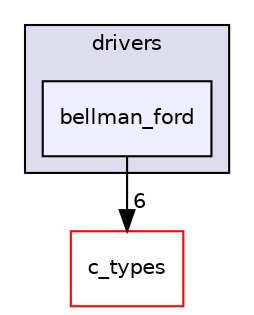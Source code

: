 digraph "bellman_ford" {
  compound=true
  node [ fontsize="10", fontname="Helvetica"];
  edge [ labelfontsize="10", labelfontname="Helvetica"];
  subgraph clusterdir_2fb953e7b9314979827b9b7c4f66dfd2 {
    graph [ bgcolor="#ddddee", pencolor="black", label="drivers" fontname="Helvetica", fontsize="10", URL="dir_2fb953e7b9314979827b9b7c4f66dfd2.html"]
  dir_90d15f4d471eaf57362c05a1556e415e [shape=box, label="bellman_ford", style="filled", fillcolor="#eeeeff", pencolor="black", URL="dir_90d15f4d471eaf57362c05a1556e415e.html"];
  }
  dir_381fbd6f4991b01d7f9af0ca809d871e [shape=box label="c_types" fillcolor="white" style="filled" color="red" URL="dir_381fbd6f4991b01d7f9af0ca809d871e.html"];
  dir_90d15f4d471eaf57362c05a1556e415e->dir_381fbd6f4991b01d7f9af0ca809d871e [headlabel="6", labeldistance=1.5 headhref="dir_000025_000048.html"];
}
